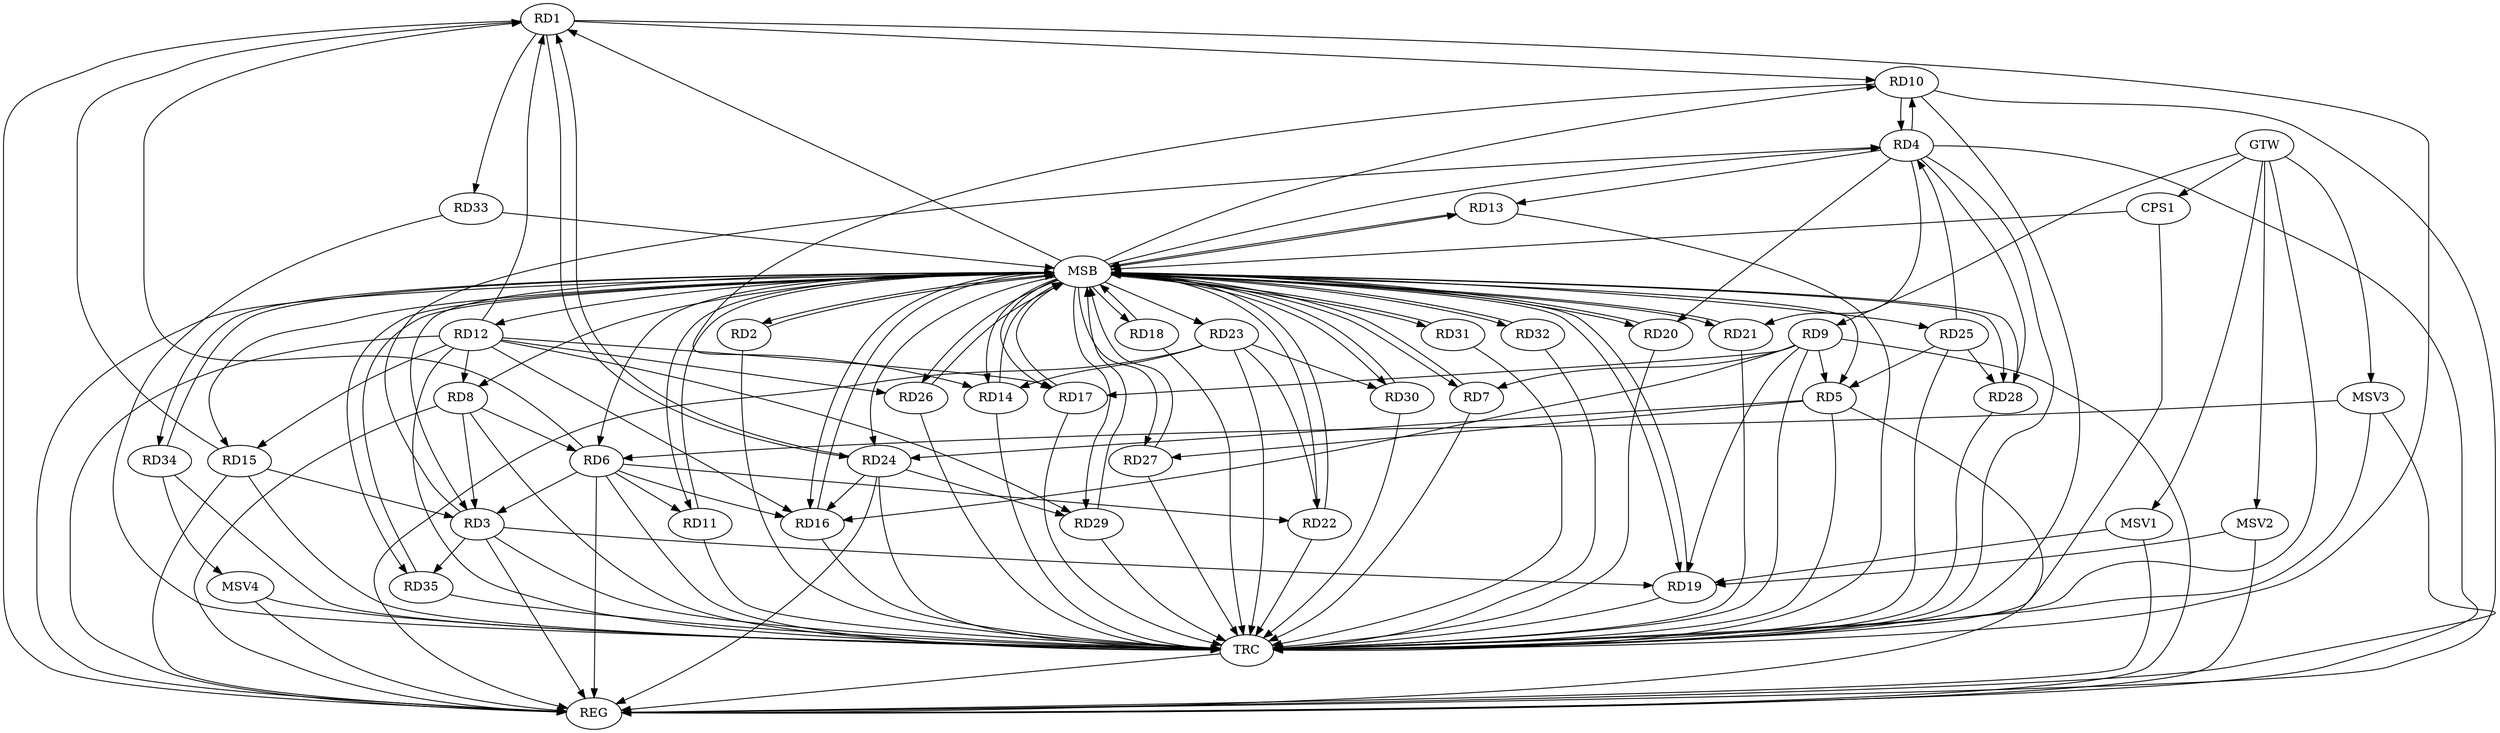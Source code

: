 strict digraph G {
  RD1 [ label="RD1" ];
  RD2 [ label="RD2" ];
  RD3 [ label="RD3" ];
  RD4 [ label="RD4" ];
  RD5 [ label="RD5" ];
  RD6 [ label="RD6" ];
  RD7 [ label="RD7" ];
  RD8 [ label="RD8" ];
  RD9 [ label="RD9" ];
  RD10 [ label="RD10" ];
  RD11 [ label="RD11" ];
  RD12 [ label="RD12" ];
  RD13 [ label="RD13" ];
  RD14 [ label="RD14" ];
  RD15 [ label="RD15" ];
  RD16 [ label="RD16" ];
  RD17 [ label="RD17" ];
  RD18 [ label="RD18" ];
  RD19 [ label="RD19" ];
  RD20 [ label="RD20" ];
  RD21 [ label="RD21" ];
  RD22 [ label="RD22" ];
  RD23 [ label="RD23" ];
  RD24 [ label="RD24" ];
  RD25 [ label="RD25" ];
  RD26 [ label="RD26" ];
  RD27 [ label="RD27" ];
  RD28 [ label="RD28" ];
  RD29 [ label="RD29" ];
  RD30 [ label="RD30" ];
  RD31 [ label="RD31" ];
  RD32 [ label="RD32" ];
  RD33 [ label="RD33" ];
  RD34 [ label="RD34" ];
  RD35 [ label="RD35" ];
  CPS1 [ label="CPS1" ];
  GTW [ label="GTW" ];
  REG [ label="REG" ];
  MSB [ label="MSB" ];
  TRC [ label="TRC" ];
  MSV1 [ label="MSV1" ];
  MSV2 [ label="MSV2" ];
  MSV3 [ label="MSV3" ];
  MSV4 [ label="MSV4" ];
  RD6 -> RD1;
  RD1 -> RD10;
  RD12 -> RD1;
  RD15 -> RD1;
  RD1 -> RD24;
  RD24 -> RD1;
  RD1 -> RD33;
  RD3 -> RD4;
  RD6 -> RD3;
  RD8 -> RD3;
  RD15 -> RD3;
  RD3 -> RD19;
  RD3 -> RD35;
  RD4 -> RD10;
  RD10 -> RD4;
  RD4 -> RD13;
  RD4 -> RD20;
  RD4 -> RD21;
  RD25 -> RD4;
  RD4 -> RD28;
  RD9 -> RD5;
  RD5 -> RD24;
  RD25 -> RD5;
  RD5 -> RD27;
  RD8 -> RD6;
  RD6 -> RD11;
  RD6 -> RD16;
  RD6 -> RD22;
  RD9 -> RD7;
  RD12 -> RD8;
  RD9 -> RD16;
  RD9 -> RD17;
  RD9 -> RD19;
  RD10 -> RD14;
  RD12 -> RD15;
  RD12 -> RD16;
  RD12 -> RD26;
  RD12 -> RD29;
  RD23 -> RD14;
  RD24 -> RD16;
  RD23 -> RD22;
  RD23 -> RD30;
  RD24 -> RD29;
  RD25 -> RD28;
  GTW -> RD9;
  GTW -> CPS1;
  RD1 -> REG;
  RD3 -> REG;
  RD4 -> REG;
  RD5 -> REG;
  RD6 -> REG;
  RD8 -> REG;
  RD9 -> REG;
  RD10 -> REG;
  RD12 -> REG;
  RD15 -> REG;
  RD23 -> REG;
  RD24 -> REG;
  RD2 -> MSB;
  MSB -> REG;
  RD7 -> MSB;
  MSB -> RD21;
  MSB -> RD23;
  MSB -> RD31;
  RD11 -> MSB;
  MSB -> RD7;
  MSB -> RD8;
  MSB -> RD25;
  RD13 -> MSB;
  MSB -> RD5;
  MSB -> RD11;
  MSB -> RD12;
  MSB -> RD15;
  MSB -> RD22;
  MSB -> RD28;
  RD14 -> MSB;
  MSB -> RD2;
  MSB -> RD20;
  MSB -> RD27;
  MSB -> RD32;
  MSB -> RD34;
  RD16 -> MSB;
  MSB -> RD19;
  MSB -> RD30;
  RD17 -> MSB;
  MSB -> RD4;
  MSB -> RD26;
  RD18 -> MSB;
  RD19 -> MSB;
  MSB -> RD6;
  MSB -> RD24;
  RD20 -> MSB;
  MSB -> RD3;
  RD21 -> MSB;
  MSB -> RD17;
  MSB -> RD29;
  RD22 -> MSB;
  MSB -> RD1;
  MSB -> RD16;
  RD26 -> MSB;
  RD27 -> MSB;
  MSB -> RD18;
  RD28 -> MSB;
  MSB -> RD14;
  RD29 -> MSB;
  MSB -> RD13;
  RD30 -> MSB;
  RD31 -> MSB;
  RD32 -> MSB;
  RD33 -> MSB;
  RD34 -> MSB;
  MSB -> RD10;
  RD35 -> MSB;
  CPS1 -> MSB;
  MSB -> RD35;
  RD1 -> TRC;
  RD2 -> TRC;
  RD3 -> TRC;
  RD4 -> TRC;
  RD5 -> TRC;
  RD6 -> TRC;
  RD7 -> TRC;
  RD8 -> TRC;
  RD9 -> TRC;
  RD10 -> TRC;
  RD11 -> TRC;
  RD12 -> TRC;
  RD13 -> TRC;
  RD14 -> TRC;
  RD15 -> TRC;
  RD16 -> TRC;
  RD17 -> TRC;
  RD18 -> TRC;
  RD19 -> TRC;
  RD20 -> TRC;
  RD21 -> TRC;
  RD22 -> TRC;
  RD23 -> TRC;
  RD24 -> TRC;
  RD25 -> TRC;
  RD26 -> TRC;
  RD27 -> TRC;
  RD28 -> TRC;
  RD29 -> TRC;
  RD30 -> TRC;
  RD31 -> TRC;
  RD32 -> TRC;
  RD33 -> TRC;
  RD34 -> TRC;
  RD35 -> TRC;
  CPS1 -> TRC;
  GTW -> TRC;
  TRC -> REG;
  RD12 -> RD17;
  MSV1 -> RD19;
  GTW -> MSV1;
  MSV1 -> REG;
  MSV2 -> RD19;
  GTW -> MSV2;
  MSV2 -> REG;
  MSV3 -> RD6;
  GTW -> MSV3;
  MSV3 -> REG;
  MSV3 -> TRC;
  RD34 -> MSV4;
  MSV4 -> REG;
  MSV4 -> TRC;
}
